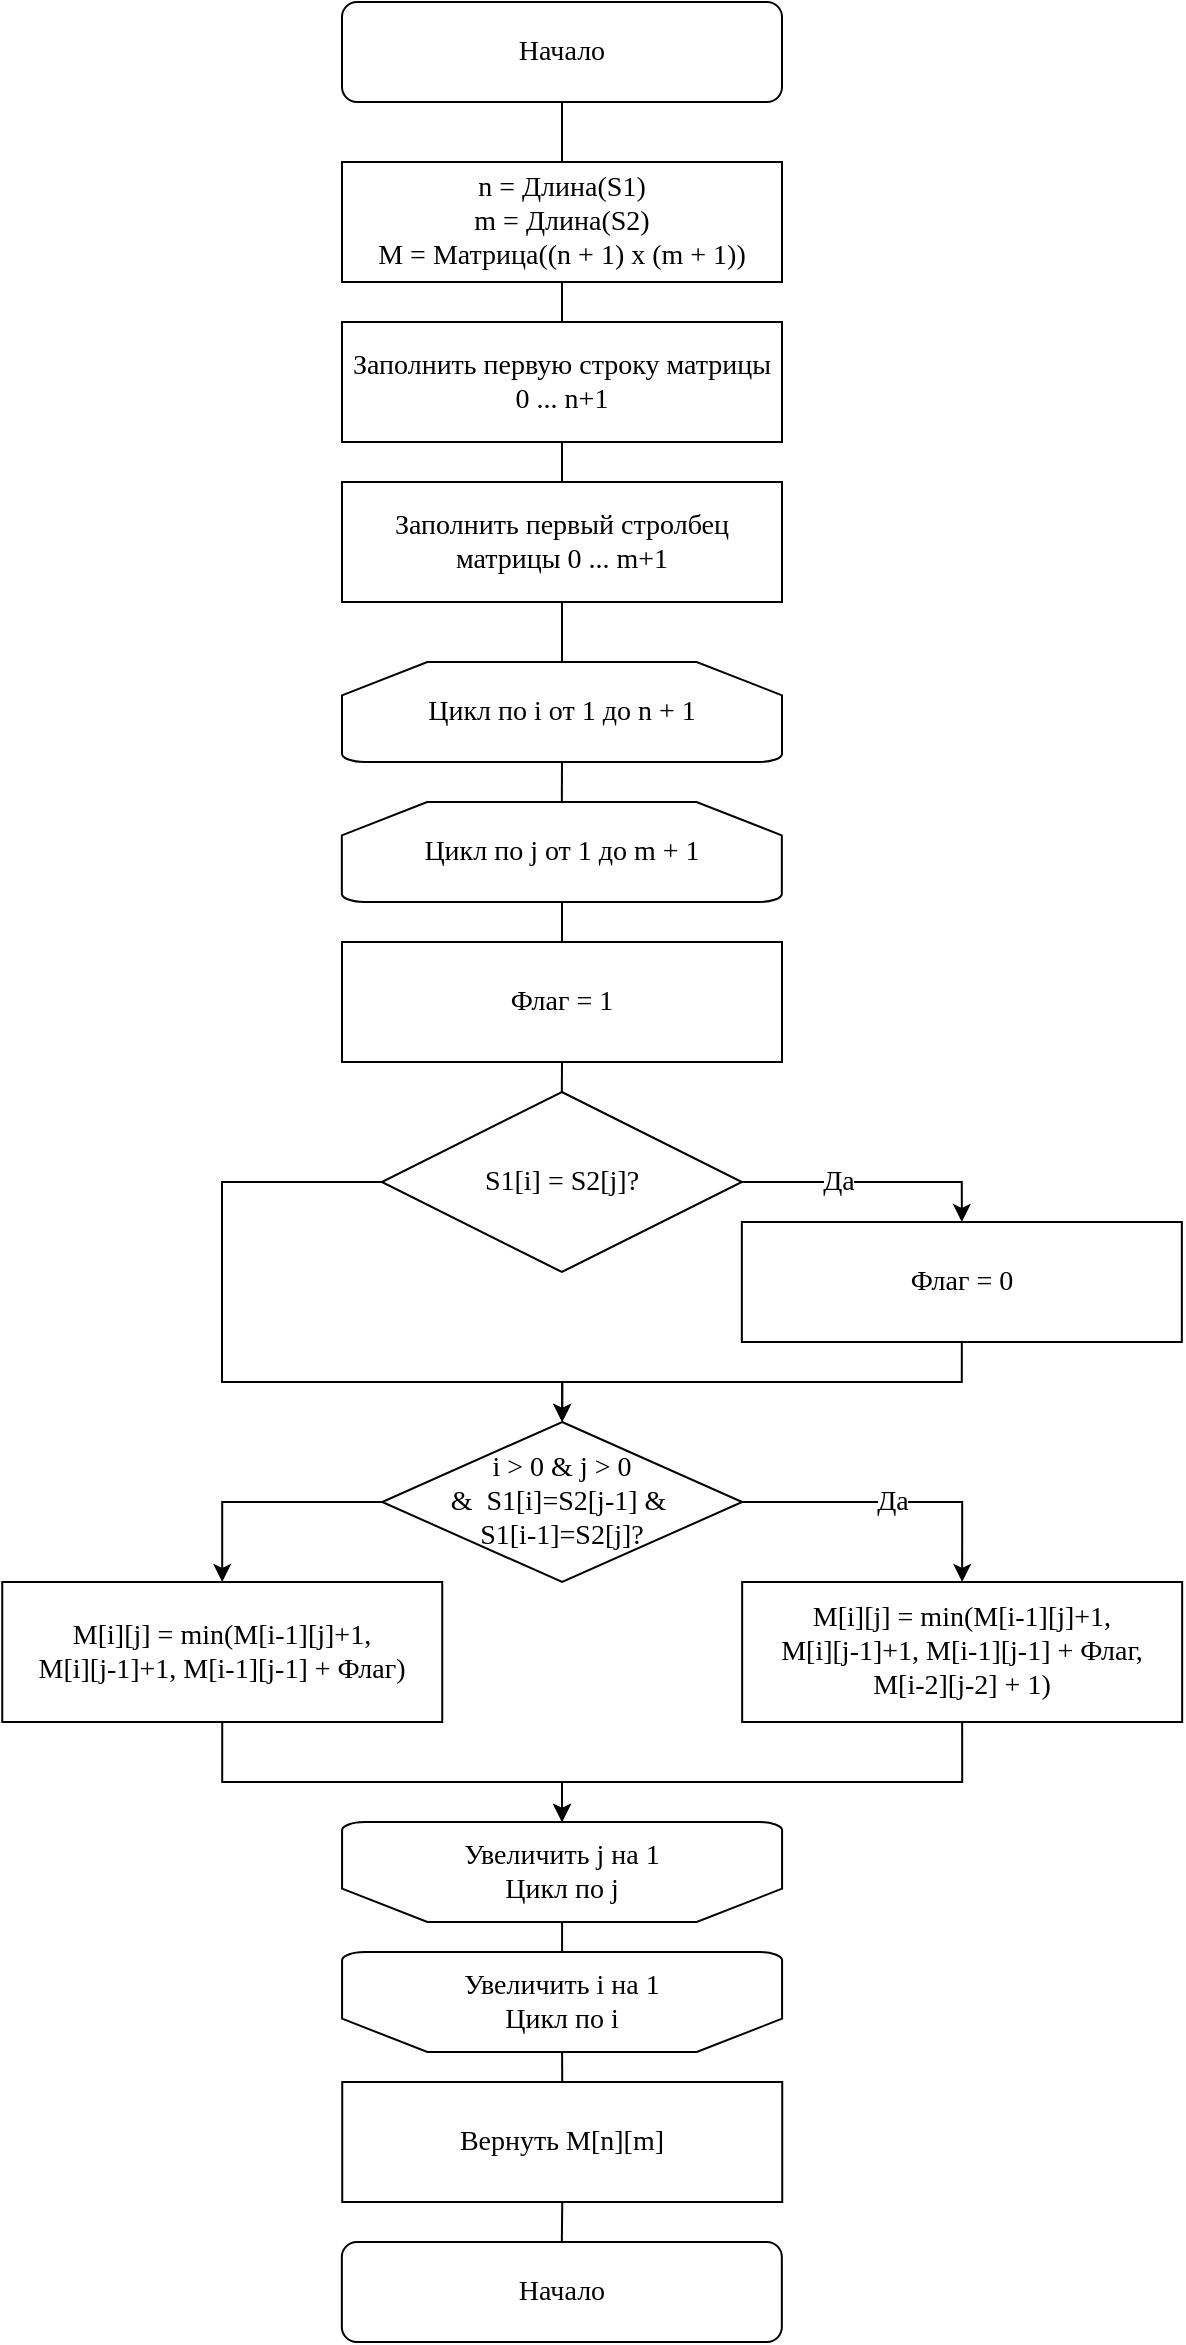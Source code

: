 <mxfile version="13.0.3" type="device"><diagram id="C5RBs43oDa-KdzZeNtuy" name="Page-1"><mxGraphModel dx="2171" dy="816" grid="1" gridSize="10" guides="1" tooltips="1" connect="1" arrows="1" fold="1" page="1" pageScale="1" pageWidth="827" pageHeight="1169" math="0" shadow="0"><root><mxCell id="WIyWlLk6GJQsqaUBKTNV-0"/><mxCell id="WIyWlLk6GJQsqaUBKTNV-1" parent="WIyWlLk6GJQsqaUBKTNV-0"/><mxCell id="LsNQZmU0az4SKJmCTufB-2" style="edgeStyle=orthogonalEdgeStyle;rounded=0;orthogonalLoop=1;jettySize=auto;html=1;exitX=0.5;exitY=0;exitDx=0;exitDy=0;entryX=0.5;entryY=1;entryDx=0;entryDy=0;endArrow=none;endFill=0;" parent="WIyWlLk6GJQsqaUBKTNV-1" source="LsNQZmU0az4SKJmCTufB-1" target="TOxzt7I4SL4xJASJa33J-0" edge="1"><mxGeometry relative="1" as="geometry"><mxPoint x="-450" y="100" as="targetPoint"/></mxGeometry></mxCell><mxCell id="LsNQZmU0az4SKJmCTufB-1" value="n = Длина(S1)&lt;br&gt;m = Длина(S2)&lt;br&gt;M = Матрица((n + 1) x (m + 1))" style="rounded=0;whiteSpace=wrap;html=1;strokeWidth=1;fontFamily=Times New Roman;fontSize=14;" parent="WIyWlLk6GJQsqaUBKTNV-1" vertex="1"><mxGeometry x="-560" y="120" width="220" height="60" as="geometry"/></mxCell><mxCell id="LsNQZmU0az4SKJmCTufB-5" style="edgeStyle=orthogonalEdgeStyle;rounded=0;orthogonalLoop=1;jettySize=auto;html=1;exitX=0.5;exitY=0;exitDx=0;exitDy=0;entryX=0.5;entryY=1;entryDx=0;entryDy=0;endArrow=none;endFill=0;" parent="WIyWlLk6GJQsqaUBKTNV-1" source="LsNQZmU0az4SKJmCTufB-3" target="LsNQZmU0az4SKJmCTufB-1" edge="1"><mxGeometry relative="1" as="geometry"/></mxCell><mxCell id="LsNQZmU0az4SKJmCTufB-3" value="Заполнить первую строку матрицы 0 ... n+1" style="rounded=0;whiteSpace=wrap;html=1;strokeWidth=1;fontFamily=Times New Roman;fontSize=14;" parent="WIyWlLk6GJQsqaUBKTNV-1" vertex="1"><mxGeometry x="-560" y="200" width="220" height="60" as="geometry"/></mxCell><mxCell id="LsNQZmU0az4SKJmCTufB-6" style="edgeStyle=orthogonalEdgeStyle;rounded=0;orthogonalLoop=1;jettySize=auto;html=1;exitX=0.5;exitY=0;exitDx=0;exitDy=0;endArrow=none;endFill=0;" parent="WIyWlLk6GJQsqaUBKTNV-1" source="LsNQZmU0az4SKJmCTufB-4" target="LsNQZmU0az4SKJmCTufB-3" edge="1"><mxGeometry relative="1" as="geometry"/></mxCell><mxCell id="LsNQZmU0az4SKJmCTufB-8" style="edgeStyle=orthogonalEdgeStyle;rounded=0;orthogonalLoop=1;jettySize=auto;html=1;exitX=0.5;exitY=1;exitDx=0;exitDy=0;entryX=0.5;entryY=0;entryDx=0;entryDy=0;entryPerimeter=0;endArrow=none;endFill=0;" parent="WIyWlLk6GJQsqaUBKTNV-1" source="LsNQZmU0az4SKJmCTufB-4" target="LsNQZmU0az4SKJmCTufB-7" edge="1"><mxGeometry relative="1" as="geometry"/></mxCell><mxCell id="LsNQZmU0az4SKJmCTufB-4" value="Заполнить первый стролбец матрицы 0 ... m+1" style="rounded=0;whiteSpace=wrap;html=1;strokeWidth=1;fontFamily=Times New Roman;fontSize=14;" parent="WIyWlLk6GJQsqaUBKTNV-1" vertex="1"><mxGeometry x="-560" y="280" width="220" height="60" as="geometry"/></mxCell><mxCell id="LsNQZmU0az4SKJmCTufB-10" style="edgeStyle=orthogonalEdgeStyle;rounded=0;orthogonalLoop=1;jettySize=auto;html=1;exitX=0.5;exitY=1;exitDx=0;exitDy=0;exitPerimeter=0;entryX=0.5;entryY=0;entryDx=0;entryDy=0;entryPerimeter=0;endArrow=none;endFill=0;fontFamily=Times New Roman;fontSize=14;" parent="WIyWlLk6GJQsqaUBKTNV-1" source="LsNQZmU0az4SKJmCTufB-7" target="LsNQZmU0az4SKJmCTufB-9" edge="1"><mxGeometry relative="1" as="geometry"/></mxCell><mxCell id="LsNQZmU0az4SKJmCTufB-7" value="Цикл по i от 1 до n + 1" style="strokeWidth=1;html=1;shape=mxgraph.flowchart.loop_limit;whiteSpace=wrap;fontSize=14;fontFamily=Times New Roman;" parent="WIyWlLk6GJQsqaUBKTNV-1" vertex="1"><mxGeometry x="-560" y="370" width="220" height="50" as="geometry"/></mxCell><mxCell id="LsNQZmU0az4SKJmCTufB-9" value="Цикл по j от 1 до m + 1" style="strokeWidth=1;html=1;shape=mxgraph.flowchart.loop_limit;whiteSpace=wrap;fontSize=14;fontFamily=Times New Roman;" parent="WIyWlLk6GJQsqaUBKTNV-1" vertex="1"><mxGeometry x="-560.08" y="440" width="220" height="50" as="geometry"/></mxCell><mxCell id="LsNQZmU0az4SKJmCTufB-24" style="edgeStyle=orthogonalEdgeStyle;rounded=0;orthogonalLoop=1;jettySize=auto;html=1;exitX=0.5;exitY=0;exitDx=0;exitDy=0;endArrow=none;endFill=0;fontFamily=Times New Roman;fontSize=14;" parent="WIyWlLk6GJQsqaUBKTNV-1" source="LsNQZmU0az4SKJmCTufB-11" target="LsNQZmU0az4SKJmCTufB-9" edge="1"><mxGeometry relative="1" as="geometry"/></mxCell><mxCell id="LsNQZmU0az4SKJmCTufB-11" value="Флаг = 1" style="rounded=0;whiteSpace=wrap;html=1;strokeWidth=1;fontFamily=Times New Roman;fontSize=14;" parent="WIyWlLk6GJQsqaUBKTNV-1" vertex="1"><mxGeometry x="-560.0" y="510" width="220" height="60" as="geometry"/></mxCell><mxCell id="LsNQZmU0az4SKJmCTufB-12" style="edgeStyle=orthogonalEdgeStyle;rounded=0;orthogonalLoop=1;jettySize=auto;html=1;exitX=0.5;exitY=0;exitDx=0;exitDy=0;exitPerimeter=0;entryX=0.5;entryY=1;entryDx=0;entryDy=0;endArrow=none;endFill=0;fontFamily=Times New Roman;fontSize=14;" parent="WIyWlLk6GJQsqaUBKTNV-1" source="LsNQZmU0az4SKJmCTufB-15" target="LsNQZmU0az4SKJmCTufB-11" edge="1"><mxGeometry relative="1" as="geometry"/></mxCell><mxCell id="LsNQZmU0az4SKJmCTufB-13" value="Да" style="edgeStyle=orthogonalEdgeStyle;rounded=0;orthogonalLoop=1;jettySize=auto;html=1;exitX=1;exitY=0.5;exitDx=0;exitDy=0;exitPerimeter=0;entryX=0.5;entryY=0;entryDx=0;entryDy=0;endArrow=classic;endFill=1;fontFamily=Times New Roman;fontSize=14;" parent="WIyWlLk6GJQsqaUBKTNV-1" source="LsNQZmU0az4SKJmCTufB-15" target="LsNQZmU0az4SKJmCTufB-18" edge="1"><mxGeometry x="-0.25" relative="1" as="geometry"><mxPoint as="offset"/></mxGeometry></mxCell><mxCell id="PfTLNQzMu9UZwF-b--Ab-3" style="edgeStyle=orthogonalEdgeStyle;rounded=0;orthogonalLoop=1;jettySize=auto;html=1;exitX=0;exitY=0.5;exitDx=0;exitDy=0;exitPerimeter=0;entryX=0.5;entryY=0;entryDx=0;entryDy=0;entryPerimeter=0;endArrow=classic;endFill=1;fontFamily=Times New Roman;fontSize=14;" parent="WIyWlLk6GJQsqaUBKTNV-1" source="LsNQZmU0az4SKJmCTufB-15" target="PfTLNQzMu9UZwF-b--Ab-1" edge="1"><mxGeometry relative="1" as="geometry"><Array as="points"><mxPoint x="-620" y="630"/><mxPoint x="-620" y="730"/><mxPoint x="-450" y="730"/></Array></mxGeometry></mxCell><mxCell id="LsNQZmU0az4SKJmCTufB-15" value="S1[i] = S2[j]?" style="strokeWidth=1;html=1;shape=mxgraph.flowchart.decision;whiteSpace=wrap;fontFamily=Times New Roman;fontSize=14;" parent="WIyWlLk6GJQsqaUBKTNV-1" vertex="1"><mxGeometry x="-540.08" y="585" width="180" height="90" as="geometry"/></mxCell><mxCell id="PfTLNQzMu9UZwF-b--Ab-2" style="edgeStyle=orthogonalEdgeStyle;rounded=0;orthogonalLoop=1;jettySize=auto;html=1;exitX=0.5;exitY=1;exitDx=0;exitDy=0;endArrow=classic;endFill=1;fontFamily=Times New Roman;fontSize=14;" parent="WIyWlLk6GJQsqaUBKTNV-1" source="LsNQZmU0az4SKJmCTufB-18" target="PfTLNQzMu9UZwF-b--Ab-1" edge="1"><mxGeometry relative="1" as="geometry"/></mxCell><mxCell id="LsNQZmU0az4SKJmCTufB-18" value="Флаг = 0" style="rounded=0;whiteSpace=wrap;html=1;strokeWidth=1;fontFamily=Times New Roman;fontSize=14;" parent="WIyWlLk6GJQsqaUBKTNV-1" vertex="1"><mxGeometry x="-360.08" y="650" width="220" height="60" as="geometry"/></mxCell><mxCell id="PfTLNQzMu9UZwF-b--Ab-7" style="edgeStyle=orthogonalEdgeStyle;rounded=0;orthogonalLoop=1;jettySize=auto;html=1;exitX=0.5;exitY=1;exitDx=0;exitDy=0;endArrow=classic;endFill=1;fontFamily=Times New Roman;fontSize=14;" parent="WIyWlLk6GJQsqaUBKTNV-1" source="LsNQZmU0az4SKJmCTufB-25" edge="1"><mxGeometry relative="1" as="geometry"><mxPoint x="-450" y="950" as="targetPoint"/><Array as="points"><mxPoint x="-250" y="930"/><mxPoint x="-450" y="930"/></Array></mxGeometry></mxCell><mxCell id="LsNQZmU0az4SKJmCTufB-25" value="M[i][j] = min(M[i-1][j]+1, &lt;br&gt;M[i][j-1]+1, M[i-1][j-1] + Флаг,&lt;br&gt;M[i-2][j-2] + 1)" style="rounded=0;whiteSpace=wrap;html=1;strokeWidth=1;fontFamily=Times New Roman;fontSize=14;" parent="WIyWlLk6GJQsqaUBKTNV-1" vertex="1"><mxGeometry x="-359.92" y="830" width="220" height="70" as="geometry"/></mxCell><mxCell id="LsNQZmU0az4SKJmCTufB-36" style="edgeStyle=orthogonalEdgeStyle;rounded=0;orthogonalLoop=1;jettySize=auto;html=1;exitX=0.5;exitY=0;exitDx=0;exitDy=0;exitPerimeter=0;entryX=0.5;entryY=1;entryDx=0;entryDy=0;entryPerimeter=0;endArrow=none;endFill=0;fontFamily=Times New Roman;fontSize=14;" parent="WIyWlLk6GJQsqaUBKTNV-1" source="LsNQZmU0az4SKJmCTufB-30" target="LsNQZmU0az4SKJmCTufB-31" edge="1"><mxGeometry relative="1" as="geometry"/></mxCell><mxCell id="LsNQZmU0az4SKJmCTufB-30" value="" style="strokeWidth=1;html=1;shape=mxgraph.flowchart.loop_limit;whiteSpace=wrap;fontSize=14;fontFamily=Times New Roman;rotation=-180;" parent="WIyWlLk6GJQsqaUBKTNV-1" vertex="1"><mxGeometry x="-559.96" y="950" width="220" height="50" as="geometry"/></mxCell><mxCell id="LsNQZmU0az4SKJmCTufB-31" value="" style="strokeWidth=1;html=1;shape=mxgraph.flowchart.loop_limit;whiteSpace=wrap;fontSize=14;fontFamily=Times New Roman;rotation=-180;" parent="WIyWlLk6GJQsqaUBKTNV-1" vertex="1"><mxGeometry x="-559.96" y="1015" width="220" height="50" as="geometry"/></mxCell><mxCell id="LsNQZmU0az4SKJmCTufB-32" value="Увеличить j на 1&lt;br&gt;Цикл по j" style="text;html=1;strokeColor=none;fillColor=none;align=center;verticalAlign=middle;whiteSpace=wrap;rounded=0;fontFamily=Times New Roman;fontSize=14;" parent="WIyWlLk6GJQsqaUBKTNV-1" vertex="1"><mxGeometry x="-509.96" y="965" width="120" height="20" as="geometry"/></mxCell><mxCell id="LsNQZmU0az4SKJmCTufB-33" value="Увеличить i на 1&lt;br&gt;Цикл по i" style="text;html=1;strokeColor=none;fillColor=none;align=center;verticalAlign=middle;whiteSpace=wrap;rounded=0;fontFamily=Times New Roman;fontSize=14;" parent="WIyWlLk6GJQsqaUBKTNV-1" vertex="1"><mxGeometry x="-509.88" y="1030" width="120" height="20" as="geometry"/></mxCell><mxCell id="LsNQZmU0az4SKJmCTufB-44" style="edgeStyle=orthogonalEdgeStyle;rounded=0;orthogonalLoop=1;jettySize=auto;html=1;exitX=0.5;exitY=0;exitDx=0;exitDy=0;entryX=0.5;entryY=1;entryDx=0;entryDy=0;endArrow=none;endFill=0;fontFamily=Times New Roman;fontSize=14;" parent="WIyWlLk6GJQsqaUBKTNV-1" source="TOxzt7I4SL4xJASJa33J-1" target="LsNQZmU0az4SKJmCTufB-40" edge="1"><mxGeometry relative="1" as="geometry"><mxPoint x="-449.96" y="1160" as="sourcePoint"/></mxGeometry></mxCell><mxCell id="LsNQZmU0az4SKJmCTufB-41" style="edgeStyle=orthogonalEdgeStyle;rounded=0;orthogonalLoop=1;jettySize=auto;html=1;exitX=0.5;exitY=0;exitDx=0;exitDy=0;entryX=0.5;entryY=0;entryDx=0;entryDy=0;entryPerimeter=0;endArrow=none;endFill=0;fontFamily=Times New Roman;fontSize=14;" parent="WIyWlLk6GJQsqaUBKTNV-1" source="LsNQZmU0az4SKJmCTufB-40" target="LsNQZmU0az4SKJmCTufB-31" edge="1"><mxGeometry relative="1" as="geometry"/></mxCell><mxCell id="LsNQZmU0az4SKJmCTufB-40" value="Вернуть M[n][m]" style="rounded=0;whiteSpace=wrap;html=1;strokeWidth=1;fontFamily=Times New Roman;fontSize=14;" parent="WIyWlLk6GJQsqaUBKTNV-1" vertex="1"><mxGeometry x="-559.88" y="1080" width="220" height="60" as="geometry"/></mxCell><mxCell id="PfTLNQzMu9UZwF-b--Ab-6" style="edgeStyle=orthogonalEdgeStyle;rounded=0;orthogonalLoop=1;jettySize=auto;html=1;exitX=0.5;exitY=1;exitDx=0;exitDy=0;entryX=0.5;entryY=1;entryDx=0;entryDy=0;entryPerimeter=0;endArrow=classic;endFill=1;fontFamily=Times New Roman;fontSize=14;" parent="WIyWlLk6GJQsqaUBKTNV-1" source="PfTLNQzMu9UZwF-b--Ab-0" target="LsNQZmU0az4SKJmCTufB-30" edge="1"><mxGeometry relative="1" as="geometry"><Array as="points"><mxPoint x="-620" y="930"/><mxPoint x="-450" y="930"/></Array></mxGeometry></mxCell><mxCell id="PfTLNQzMu9UZwF-b--Ab-0" value="M[i][j] = min(M[i-1][j]+1, &lt;br&gt;M[i][j-1]+1, M[i-1][j-1] + Флаг)" style="rounded=0;whiteSpace=wrap;html=1;strokeWidth=1;fontFamily=Times New Roman;fontSize=14;" parent="WIyWlLk6GJQsqaUBKTNV-1" vertex="1"><mxGeometry x="-729.88" y="830" width="220" height="70" as="geometry"/></mxCell><mxCell id="PfTLNQzMu9UZwF-b--Ab-4" value="Да" style="edgeStyle=orthogonalEdgeStyle;rounded=0;orthogonalLoop=1;jettySize=auto;html=1;exitX=1;exitY=0.5;exitDx=0;exitDy=0;exitPerimeter=0;entryX=0.5;entryY=0;entryDx=0;entryDy=0;endArrow=classic;endFill=1;fontFamily=Times New Roman;fontSize=14;" parent="WIyWlLk6GJQsqaUBKTNV-1" source="PfTLNQzMu9UZwF-b--Ab-1" target="LsNQZmU0az4SKJmCTufB-25" edge="1"><mxGeometry relative="1" as="geometry"/></mxCell><mxCell id="PfTLNQzMu9UZwF-b--Ab-5" style="edgeStyle=orthogonalEdgeStyle;rounded=0;orthogonalLoop=1;jettySize=auto;html=1;exitX=0;exitY=0.5;exitDx=0;exitDy=0;exitPerimeter=0;endArrow=classic;endFill=1;fontFamily=Times New Roman;fontSize=14;" parent="WIyWlLk6GJQsqaUBKTNV-1" source="PfTLNQzMu9UZwF-b--Ab-1" target="PfTLNQzMu9UZwF-b--Ab-0" edge="1"><mxGeometry relative="1" as="geometry"/></mxCell><mxCell id="PfTLNQzMu9UZwF-b--Ab-1" value="i &amp;gt; 0 &amp;amp; j &amp;gt; 0 &lt;br&gt;&amp;amp;&amp;nbsp; S1[i]=S2[j-1] &amp;amp;&amp;nbsp;&lt;br&gt;S1[i-1]=S2[j]?" style="strokeWidth=1;html=1;shape=mxgraph.flowchart.decision;whiteSpace=wrap;fontFamily=Times New Roman;fontSize=14;" parent="WIyWlLk6GJQsqaUBKTNV-1" vertex="1"><mxGeometry x="-539.92" y="750" width="180" height="80" as="geometry"/></mxCell><mxCell id="TOxzt7I4SL4xJASJa33J-0" value="Начало" style="rounded=1;whiteSpace=wrap;html=1;fontFamily=Times New Roman;fontSize=14;" vertex="1" parent="WIyWlLk6GJQsqaUBKTNV-1"><mxGeometry x="-560" y="40" width="220" height="50" as="geometry"/></mxCell><mxCell id="TOxzt7I4SL4xJASJa33J-1" value="Начало" style="rounded=1;whiteSpace=wrap;html=1;fontFamily=Times New Roman;fontSize=14;" vertex="1" parent="WIyWlLk6GJQsqaUBKTNV-1"><mxGeometry x="-560.08" y="1160" width="220" height="50" as="geometry"/></mxCell></root></mxGraphModel></diagram></mxfile>